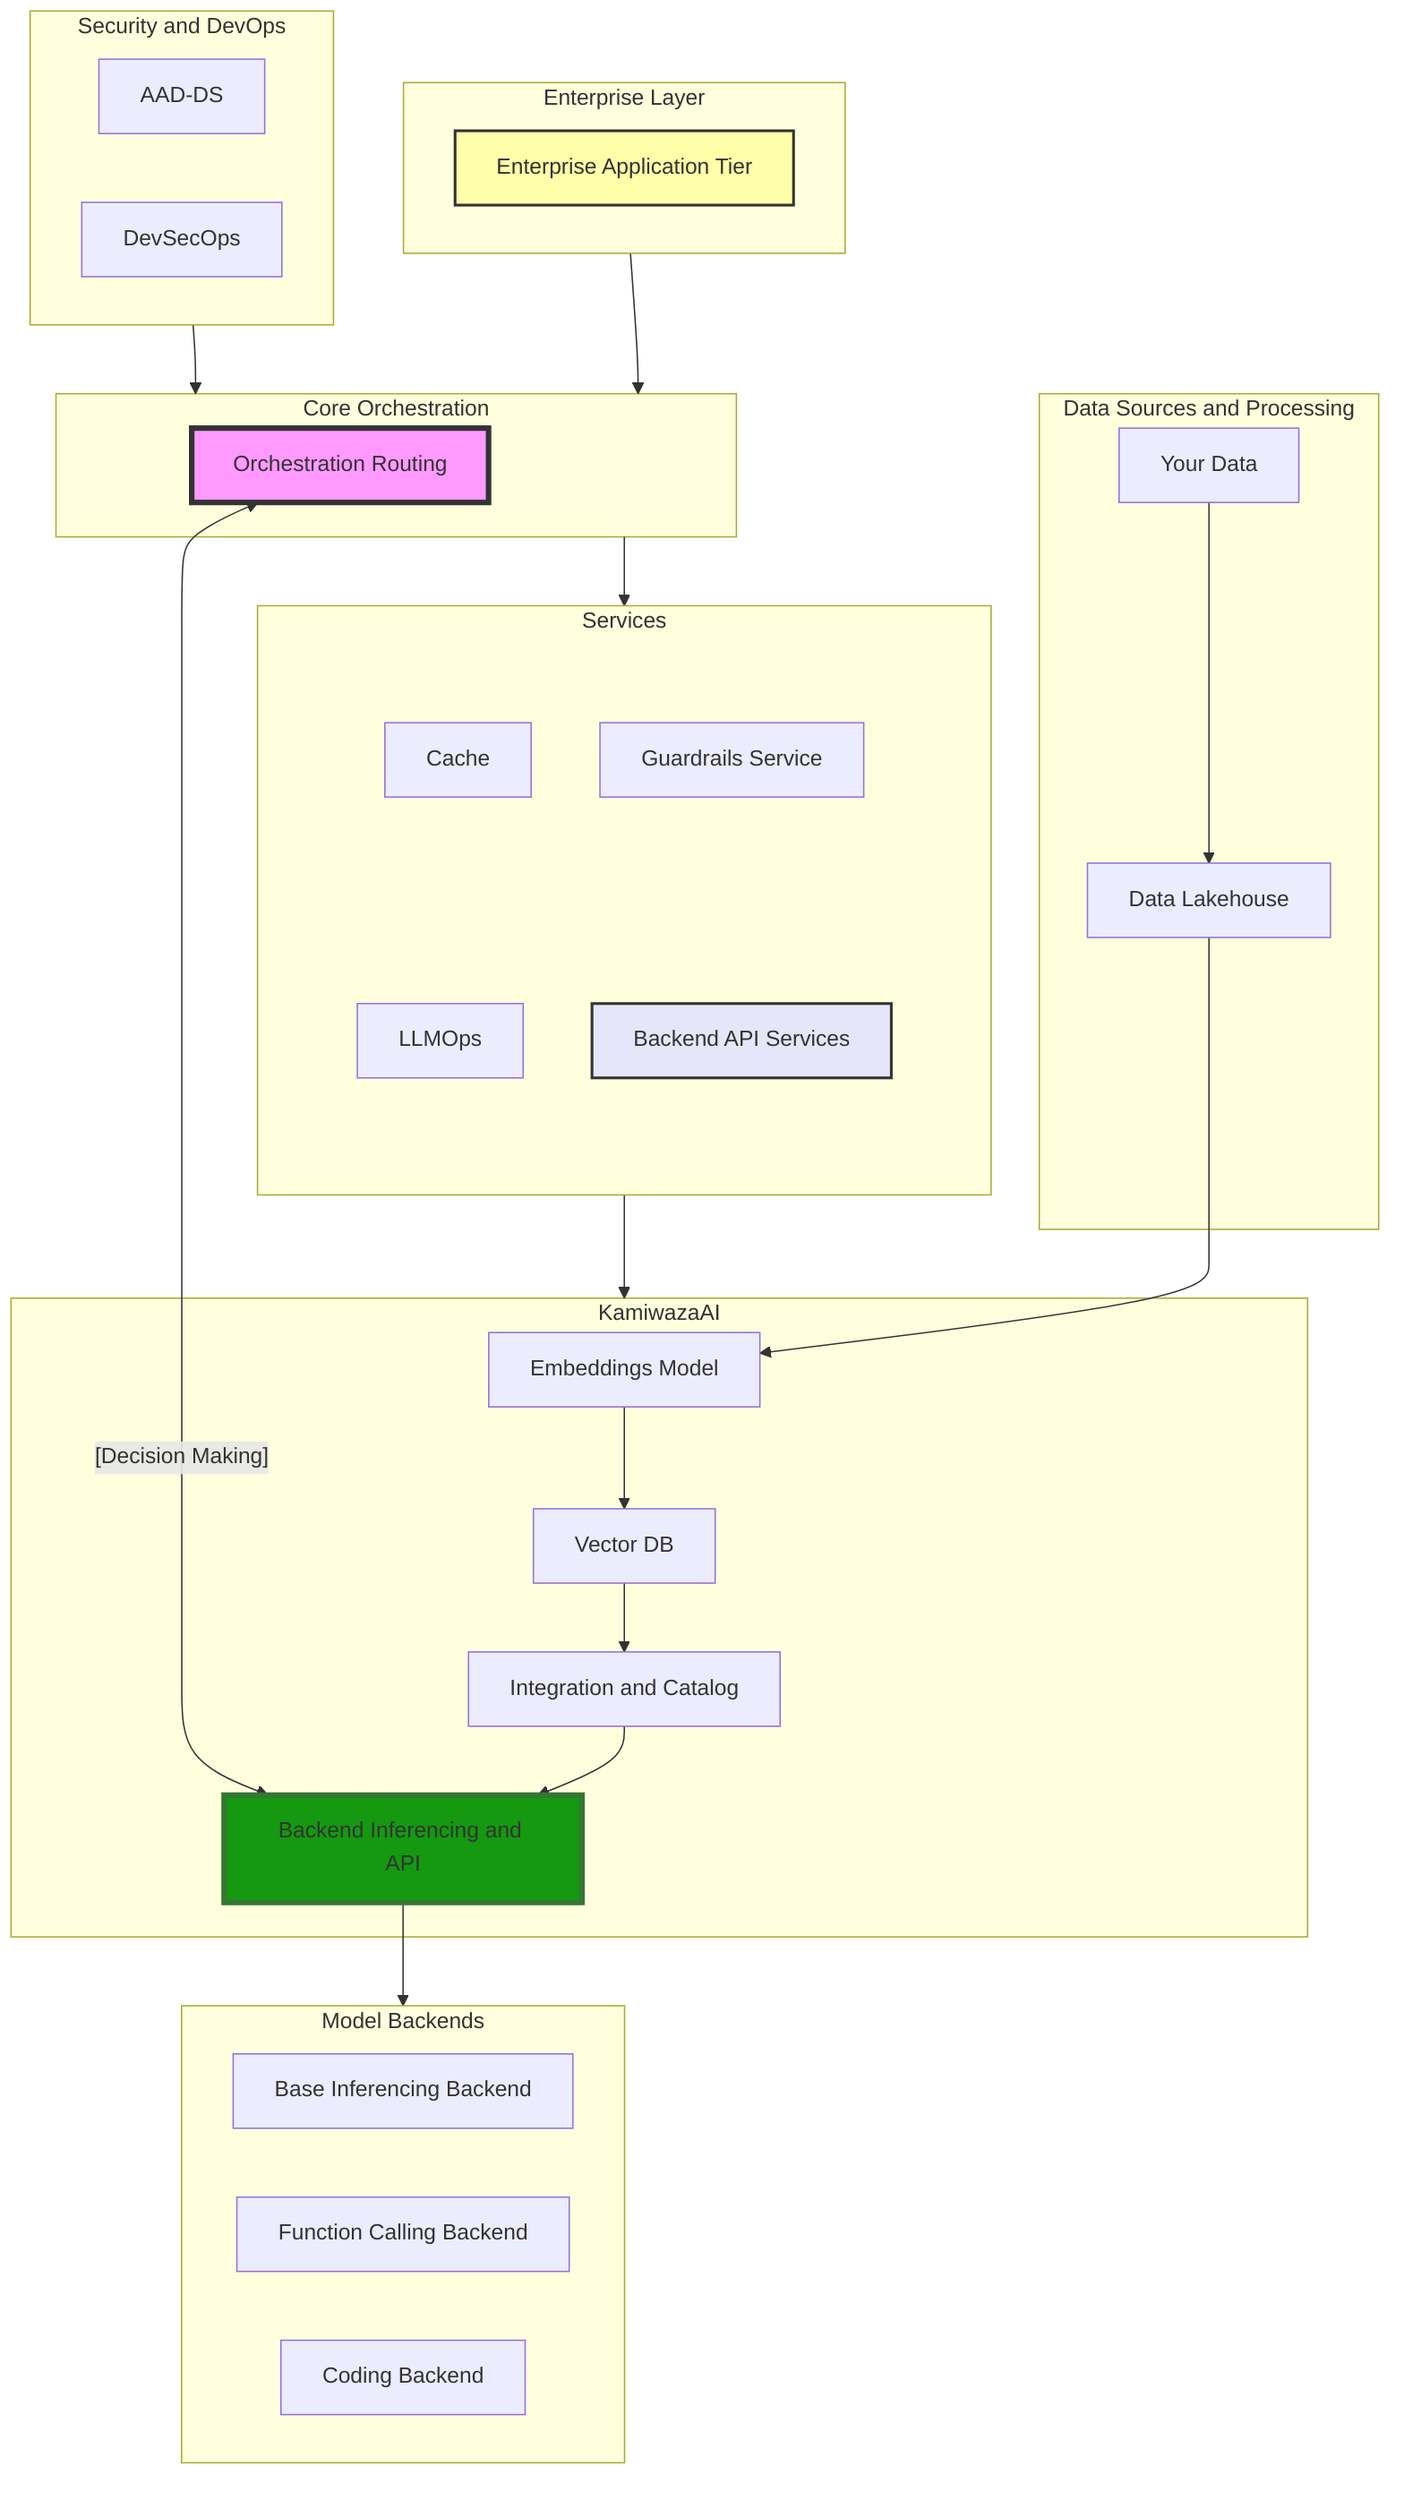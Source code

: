 graph TD
    subgraph EL["Enterprise Layer"]
    EA[Enterprise Application Tier]
    end

    subgraph DSP["Data Sources and Processing"]
    YOD[Your Data]
    DL[Data Lakehouse]
    end

    subgraph CO["Core Orchestration"]
    OR[Orchestration Routing]
    end

    subgraph S["Services"]
        subgraph H[" "]
            LLMO[LLMOps]
            BAS[Backend API Services]
        end
        subgraph HH[" "]
            C[Cache]
            GS[Guardrails Service]
        end 
    end

    subgraph K["KamiwazaAI"]
    EM[Embeddings Model]
    BGPU[Backend Inferencing and API]
    EDB[Vector DB]
    IAC[Integration and Catalog]
    end

    subgraph MB["Model Backends"]
    BIB[Base Inferencing Backend]
    FCB[Function Calling Backend]
    CB[Coding Backend]
    end

    subgraph SD["Security and DevOps"]
    HIS[AAD-DS]
    DSO[DevSecOps]
    end

    %% Subgraph Connections
    EL --> CO
    CO --> S
    S --> K
    SD --> CO

    %% Individual Connections
    YOD --> DL
    DL --> EM
    EM --> EDB
    EDB --> IAC
    IAC --> BGPU
    BGPU --> MB
    BGPU <--[Decision Making]--> OR

    %% Styles
    style OR fill:#f9f,stroke:#333,stroke-width:4px
    style BGPU fill:#149910,stroke:#373,stroke-width:4px
    style EA fill:#ffa,stroke:#333,stroke-width:2px
    style BAS fill:#e6e6fa,stroke:#333,stroke-width:2px
    style H stroke-width:0px,stroke:#000
    style HH stroke-width:0px,stroke:#000


    
    %% Layout hints
    EL ~~~ CO
    SD ~~~ CO
    CO ~~~ K